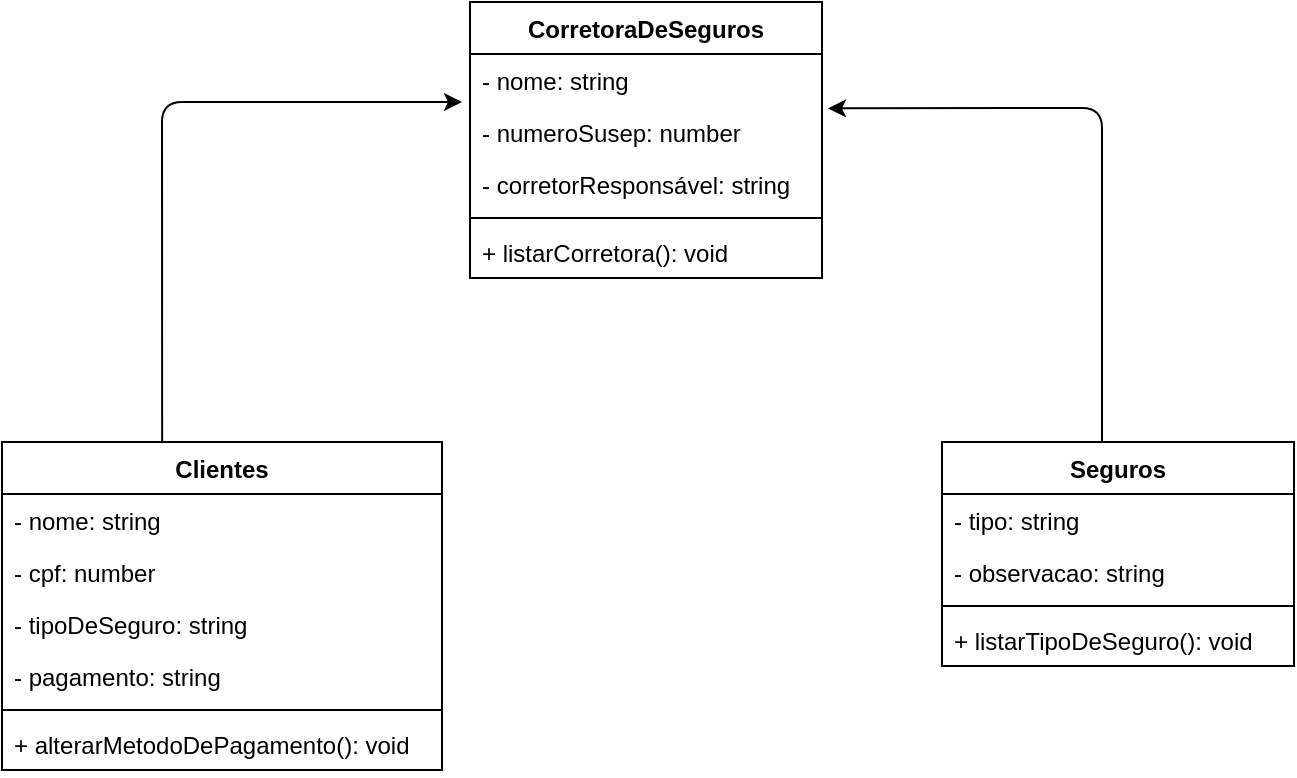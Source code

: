 <mxfile>
    <diagram id="psINT_bFHTGOa9HZgrao" name="Página-1">
        <mxGraphModel dx="805" dy="543" grid="1" gridSize="10" guides="1" tooltips="1" connect="1" arrows="1" fold="1" page="1" pageScale="1" pageWidth="827" pageHeight="1169" math="0" shadow="0">
            <root>
                <mxCell id="0"/>
                <mxCell id="1" parent="0"/>
                <mxCell id="2" value="CorretoraDeSeguros" style="swimlane;fontStyle=1;align=center;verticalAlign=top;childLayout=stackLayout;horizontal=1;startSize=26;horizontalStack=0;resizeParent=1;resizeParentMax=0;resizeLast=0;collapsible=1;marginBottom=0;" vertex="1" parent="1">
                    <mxGeometry x="334" y="70" width="176" height="138" as="geometry"/>
                </mxCell>
                <mxCell id="3" value="- nome: string" style="text;strokeColor=none;fillColor=none;align=left;verticalAlign=top;spacingLeft=4;spacingRight=4;overflow=hidden;rotatable=0;points=[[0,0.5],[1,0.5]];portConstraint=eastwest;" vertex="1" parent="2">
                    <mxGeometry y="26" width="176" height="26" as="geometry"/>
                </mxCell>
                <mxCell id="7" value="- numeroSusep: number" style="text;strokeColor=none;fillColor=none;align=left;verticalAlign=top;spacingLeft=4;spacingRight=4;overflow=hidden;rotatable=0;points=[[0,0.5],[1,0.5]];portConstraint=eastwest;" vertex="1" parent="2">
                    <mxGeometry y="52" width="176" height="26" as="geometry"/>
                </mxCell>
                <mxCell id="6" value="- corretorResponsável: string" style="text;strokeColor=none;fillColor=none;align=left;verticalAlign=top;spacingLeft=4;spacingRight=4;overflow=hidden;rotatable=0;points=[[0,0.5],[1,0.5]];portConstraint=eastwest;" vertex="1" parent="2">
                    <mxGeometry y="78" width="176" height="26" as="geometry"/>
                </mxCell>
                <mxCell id="4" value="" style="line;strokeWidth=1;fillColor=none;align=left;verticalAlign=middle;spacingTop=-1;spacingLeft=3;spacingRight=3;rotatable=0;labelPosition=right;points=[];portConstraint=eastwest;strokeColor=inherit;" vertex="1" parent="2">
                    <mxGeometry y="104" width="176" height="8" as="geometry"/>
                </mxCell>
                <mxCell id="9" value="+ listarCorretora(): void" style="text;strokeColor=none;fillColor=none;align=left;verticalAlign=top;spacingLeft=4;spacingRight=4;overflow=hidden;rotatable=0;points=[[0,0.5],[1,0.5]];portConstraint=eastwest;" vertex="1" parent="2">
                    <mxGeometry y="112" width="176" height="26" as="geometry"/>
                </mxCell>
                <mxCell id="17" value="Clientes" style="swimlane;fontStyle=1;align=center;verticalAlign=top;childLayout=stackLayout;horizontal=1;startSize=26;horizontalStack=0;resizeParent=1;resizeParentMax=0;resizeLast=0;collapsible=1;marginBottom=0;" vertex="1" parent="1">
                    <mxGeometry x="100" y="290" width="220" height="164" as="geometry"/>
                </mxCell>
                <mxCell id="18" value="- nome: string" style="text;strokeColor=none;fillColor=none;align=left;verticalAlign=top;spacingLeft=4;spacingRight=4;overflow=hidden;rotatable=0;points=[[0,0.5],[1,0.5]];portConstraint=eastwest;" vertex="1" parent="17">
                    <mxGeometry y="26" width="220" height="26" as="geometry"/>
                </mxCell>
                <mxCell id="19" value="- cpf: number" style="text;strokeColor=none;fillColor=none;align=left;verticalAlign=top;spacingLeft=4;spacingRight=4;overflow=hidden;rotatable=0;points=[[0,0.5],[1,0.5]];portConstraint=eastwest;" vertex="1" parent="17">
                    <mxGeometry y="52" width="220" height="26" as="geometry"/>
                </mxCell>
                <mxCell id="20" value="- tipoDeSeguro: string" style="text;strokeColor=none;fillColor=none;align=left;verticalAlign=top;spacingLeft=4;spacingRight=4;overflow=hidden;rotatable=0;points=[[0,0.5],[1,0.5]];portConstraint=eastwest;" vertex="1" parent="17">
                    <mxGeometry y="78" width="220" height="26" as="geometry"/>
                </mxCell>
                <mxCell id="24" value="- pagamento: string" style="text;strokeColor=none;fillColor=none;align=left;verticalAlign=top;spacingLeft=4;spacingRight=4;overflow=hidden;rotatable=0;points=[[0,0.5],[1,0.5]];portConstraint=eastwest;" vertex="1" parent="17">
                    <mxGeometry y="104" width="220" height="26" as="geometry"/>
                </mxCell>
                <mxCell id="21" value="" style="line;strokeWidth=1;fillColor=none;align=left;verticalAlign=middle;spacingTop=-1;spacingLeft=3;spacingRight=3;rotatable=0;labelPosition=right;points=[];portConstraint=eastwest;strokeColor=inherit;" vertex="1" parent="17">
                    <mxGeometry y="130" width="220" height="8" as="geometry"/>
                </mxCell>
                <mxCell id="23" value="+ alterarMetodoDePagamento(): void" style="text;strokeColor=none;fillColor=none;align=left;verticalAlign=top;spacingLeft=4;spacingRight=4;overflow=hidden;rotatable=0;points=[[0,0.5],[1,0.5]];portConstraint=eastwest;" vertex="1" parent="17">
                    <mxGeometry y="138" width="220" height="26" as="geometry"/>
                </mxCell>
                <mxCell id="25" value="Seguros" style="swimlane;fontStyle=1;align=center;verticalAlign=top;childLayout=stackLayout;horizontal=1;startSize=26;horizontalStack=0;resizeParent=1;resizeParentMax=0;resizeLast=0;collapsible=1;marginBottom=0;" vertex="1" parent="1">
                    <mxGeometry x="570" y="290" width="176" height="112" as="geometry"/>
                </mxCell>
                <mxCell id="26" value="- tipo: string" style="text;strokeColor=none;fillColor=none;align=left;verticalAlign=top;spacingLeft=4;spacingRight=4;overflow=hidden;rotatable=0;points=[[0,0.5],[1,0.5]];portConstraint=eastwest;" vertex="1" parent="25">
                    <mxGeometry y="26" width="176" height="26" as="geometry"/>
                </mxCell>
                <mxCell id="29" value="- observacao: string" style="text;strokeColor=none;fillColor=none;align=left;verticalAlign=top;spacingLeft=4;spacingRight=4;overflow=hidden;rotatable=0;points=[[0,0.5],[1,0.5]];portConstraint=eastwest;" vertex="1" parent="25">
                    <mxGeometry y="52" width="176" height="26" as="geometry"/>
                </mxCell>
                <mxCell id="30" value="" style="line;strokeWidth=1;fillColor=none;align=left;verticalAlign=middle;spacingTop=-1;spacingLeft=3;spacingRight=3;rotatable=0;labelPosition=right;points=[];portConstraint=eastwest;strokeColor=inherit;" vertex="1" parent="25">
                    <mxGeometry y="78" width="176" height="8" as="geometry"/>
                </mxCell>
                <mxCell id="31" value="+ listarTipoDeSeguro(): void" style="text;strokeColor=none;fillColor=none;align=left;verticalAlign=top;spacingLeft=4;spacingRight=4;overflow=hidden;rotatable=0;points=[[0,0.5],[1,0.5]];portConstraint=eastwest;" vertex="1" parent="25">
                    <mxGeometry y="86" width="176" height="26" as="geometry"/>
                </mxCell>
                <mxCell id="33" value="" style="endArrow=classic;html=1;exitX=0.364;exitY=0;exitDx=0;exitDy=0;exitPerimeter=0;" edge="1" parent="1" source="17">
                    <mxGeometry width="50" height="50" relative="1" as="geometry">
                        <mxPoint x="180" y="164" as="sourcePoint"/>
                        <mxPoint x="330" y="120" as="targetPoint"/>
                        <Array as="points">
                            <mxPoint x="180" y="120"/>
                        </Array>
                    </mxGeometry>
                </mxCell>
                <mxCell id="34" value="" style="endArrow=classic;html=1;entryX=1.017;entryY=1.046;entryDx=0;entryDy=0;entryPerimeter=0;" edge="1" parent="1" target="3">
                    <mxGeometry width="50" height="50" relative="1" as="geometry">
                        <mxPoint x="650" y="290" as="sourcePoint"/>
                        <mxPoint x="650" y="70" as="targetPoint"/>
                        <Array as="points">
                            <mxPoint x="650" y="123"/>
                        </Array>
                    </mxGeometry>
                </mxCell>
            </root>
        </mxGraphModel>
    </diagram>
</mxfile>